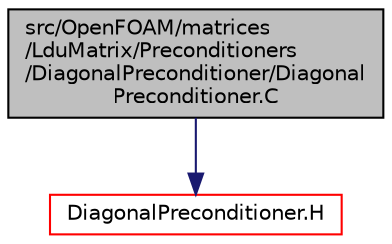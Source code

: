 digraph "src/OpenFOAM/matrices/LduMatrix/Preconditioners/DiagonalPreconditioner/DiagonalPreconditioner.C"
{
  bgcolor="transparent";
  edge [fontname="Helvetica",fontsize="10",labelfontname="Helvetica",labelfontsize="10"];
  node [fontname="Helvetica",fontsize="10",shape=record];
  Node1 [label="src/OpenFOAM/matrices\l/LduMatrix/Preconditioners\l/DiagonalPreconditioner/Diagonal\lPreconditioner.C",height=0.2,width=0.4,color="black", fillcolor="grey75", style="filled", fontcolor="black"];
  Node1 -> Node2 [color="midnightblue",fontsize="10",style="solid",fontname="Helvetica"];
  Node2 [label="DiagonalPreconditioner.H",height=0.2,width=0.4,color="red",URL="$a08468.html"];
}
